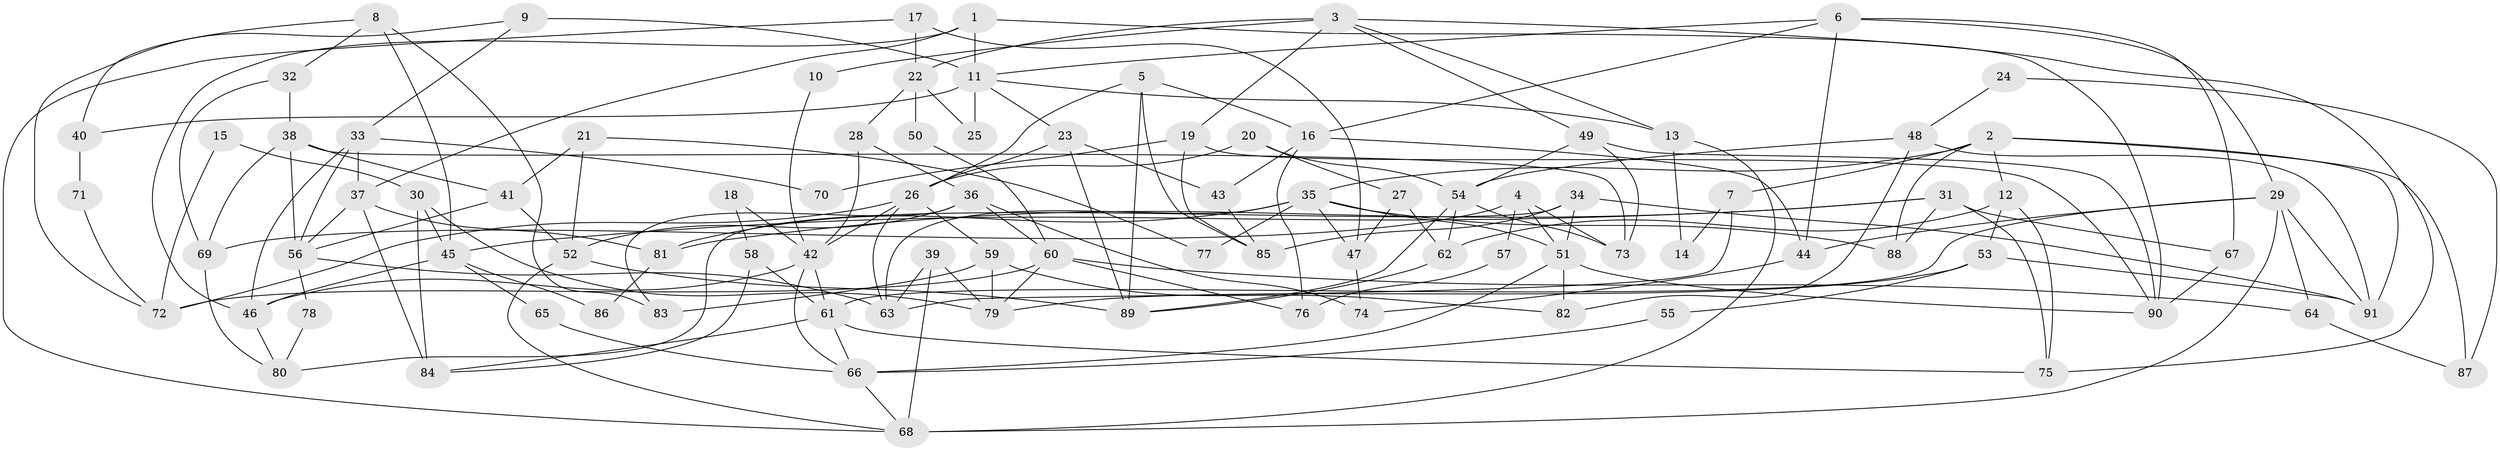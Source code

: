 // coarse degree distribution, {12: 0.05405405405405406, 8: 0.05405405405405406, 6: 0.13513513513513514, 7: 0.13513513513513514, 11: 0.05405405405405406, 5: 0.08108108108108109, 3: 0.13513513513513514, 4: 0.16216216216216217, 2: 0.10810810810810811, 9: 0.05405405405405406, 1: 0.02702702702702703}
// Generated by graph-tools (version 1.1) at 2025/50/03/04/25 22:50:56]
// undirected, 91 vertices, 182 edges
graph export_dot {
  node [color=gray90,style=filled];
  1;
  2;
  3;
  4;
  5;
  6;
  7;
  8;
  9;
  10;
  11;
  12;
  13;
  14;
  15;
  16;
  17;
  18;
  19;
  20;
  21;
  22;
  23;
  24;
  25;
  26;
  27;
  28;
  29;
  30;
  31;
  32;
  33;
  34;
  35;
  36;
  37;
  38;
  39;
  40;
  41;
  42;
  43;
  44;
  45;
  46;
  47;
  48;
  49;
  50;
  51;
  52;
  53;
  54;
  55;
  56;
  57;
  58;
  59;
  60;
  61;
  62;
  63;
  64;
  65;
  66;
  67;
  68;
  69;
  70;
  71;
  72;
  73;
  74;
  75;
  76;
  77;
  78;
  79;
  80;
  81;
  82;
  83;
  84;
  85;
  86;
  87;
  88;
  89;
  90;
  91;
  1 -- 90;
  1 -- 46;
  1 -- 11;
  1 -- 37;
  2 -- 12;
  2 -- 91;
  2 -- 7;
  2 -- 35;
  2 -- 87;
  2 -- 88;
  3 -- 19;
  3 -- 13;
  3 -- 10;
  3 -- 22;
  3 -- 49;
  3 -- 75;
  4 -- 73;
  4 -- 51;
  4 -- 57;
  4 -- 69;
  5 -- 26;
  5 -- 89;
  5 -- 16;
  5 -- 85;
  6 -- 16;
  6 -- 11;
  6 -- 29;
  6 -- 44;
  6 -- 67;
  7 -- 63;
  7 -- 14;
  8 -- 45;
  8 -- 83;
  8 -- 32;
  8 -- 40;
  9 -- 33;
  9 -- 72;
  9 -- 11;
  10 -- 42;
  11 -- 13;
  11 -- 23;
  11 -- 25;
  11 -- 40;
  12 -- 75;
  12 -- 62;
  12 -- 53;
  13 -- 68;
  13 -- 14;
  15 -- 72;
  15 -- 30;
  16 -- 44;
  16 -- 43;
  16 -- 76;
  17 -- 68;
  17 -- 22;
  17 -- 47;
  18 -- 42;
  18 -- 58;
  19 -- 90;
  19 -- 85;
  19 -- 70;
  20 -- 54;
  20 -- 26;
  20 -- 27;
  21 -- 52;
  21 -- 41;
  21 -- 77;
  22 -- 28;
  22 -- 25;
  22 -- 50;
  23 -- 89;
  23 -- 26;
  23 -- 43;
  24 -- 48;
  24 -- 87;
  26 -- 63;
  26 -- 42;
  26 -- 59;
  26 -- 72;
  27 -- 47;
  27 -- 62;
  28 -- 36;
  28 -- 42;
  29 -- 61;
  29 -- 44;
  29 -- 64;
  29 -- 68;
  29 -- 91;
  30 -- 79;
  30 -- 84;
  30 -- 45;
  31 -- 67;
  31 -- 45;
  31 -- 75;
  31 -- 81;
  31 -- 88;
  32 -- 69;
  32 -- 38;
  33 -- 37;
  33 -- 46;
  33 -- 56;
  33 -- 70;
  34 -- 85;
  34 -- 51;
  34 -- 80;
  34 -- 91;
  35 -- 88;
  35 -- 47;
  35 -- 51;
  35 -- 63;
  35 -- 77;
  35 -- 81;
  36 -- 52;
  36 -- 74;
  36 -- 60;
  36 -- 83;
  37 -- 81;
  37 -- 56;
  37 -- 84;
  38 -- 56;
  38 -- 41;
  38 -- 69;
  38 -- 73;
  39 -- 63;
  39 -- 68;
  39 -- 79;
  40 -- 71;
  41 -- 56;
  41 -- 52;
  42 -- 61;
  42 -- 46;
  42 -- 66;
  43 -- 85;
  44 -- 74;
  45 -- 46;
  45 -- 65;
  45 -- 86;
  46 -- 80;
  47 -- 74;
  48 -- 54;
  48 -- 91;
  48 -- 82;
  49 -- 73;
  49 -- 54;
  49 -- 90;
  50 -- 60;
  51 -- 82;
  51 -- 66;
  51 -- 90;
  52 -- 68;
  52 -- 89;
  53 -- 91;
  53 -- 55;
  53 -- 79;
  54 -- 62;
  54 -- 73;
  54 -- 89;
  55 -- 66;
  56 -- 63;
  56 -- 78;
  57 -- 76;
  58 -- 84;
  58 -- 61;
  59 -- 79;
  59 -- 82;
  59 -- 83;
  60 -- 79;
  60 -- 64;
  60 -- 72;
  60 -- 76;
  61 -- 75;
  61 -- 66;
  61 -- 84;
  62 -- 89;
  64 -- 87;
  65 -- 66;
  66 -- 68;
  67 -- 90;
  69 -- 80;
  71 -- 72;
  78 -- 80;
  81 -- 86;
}
